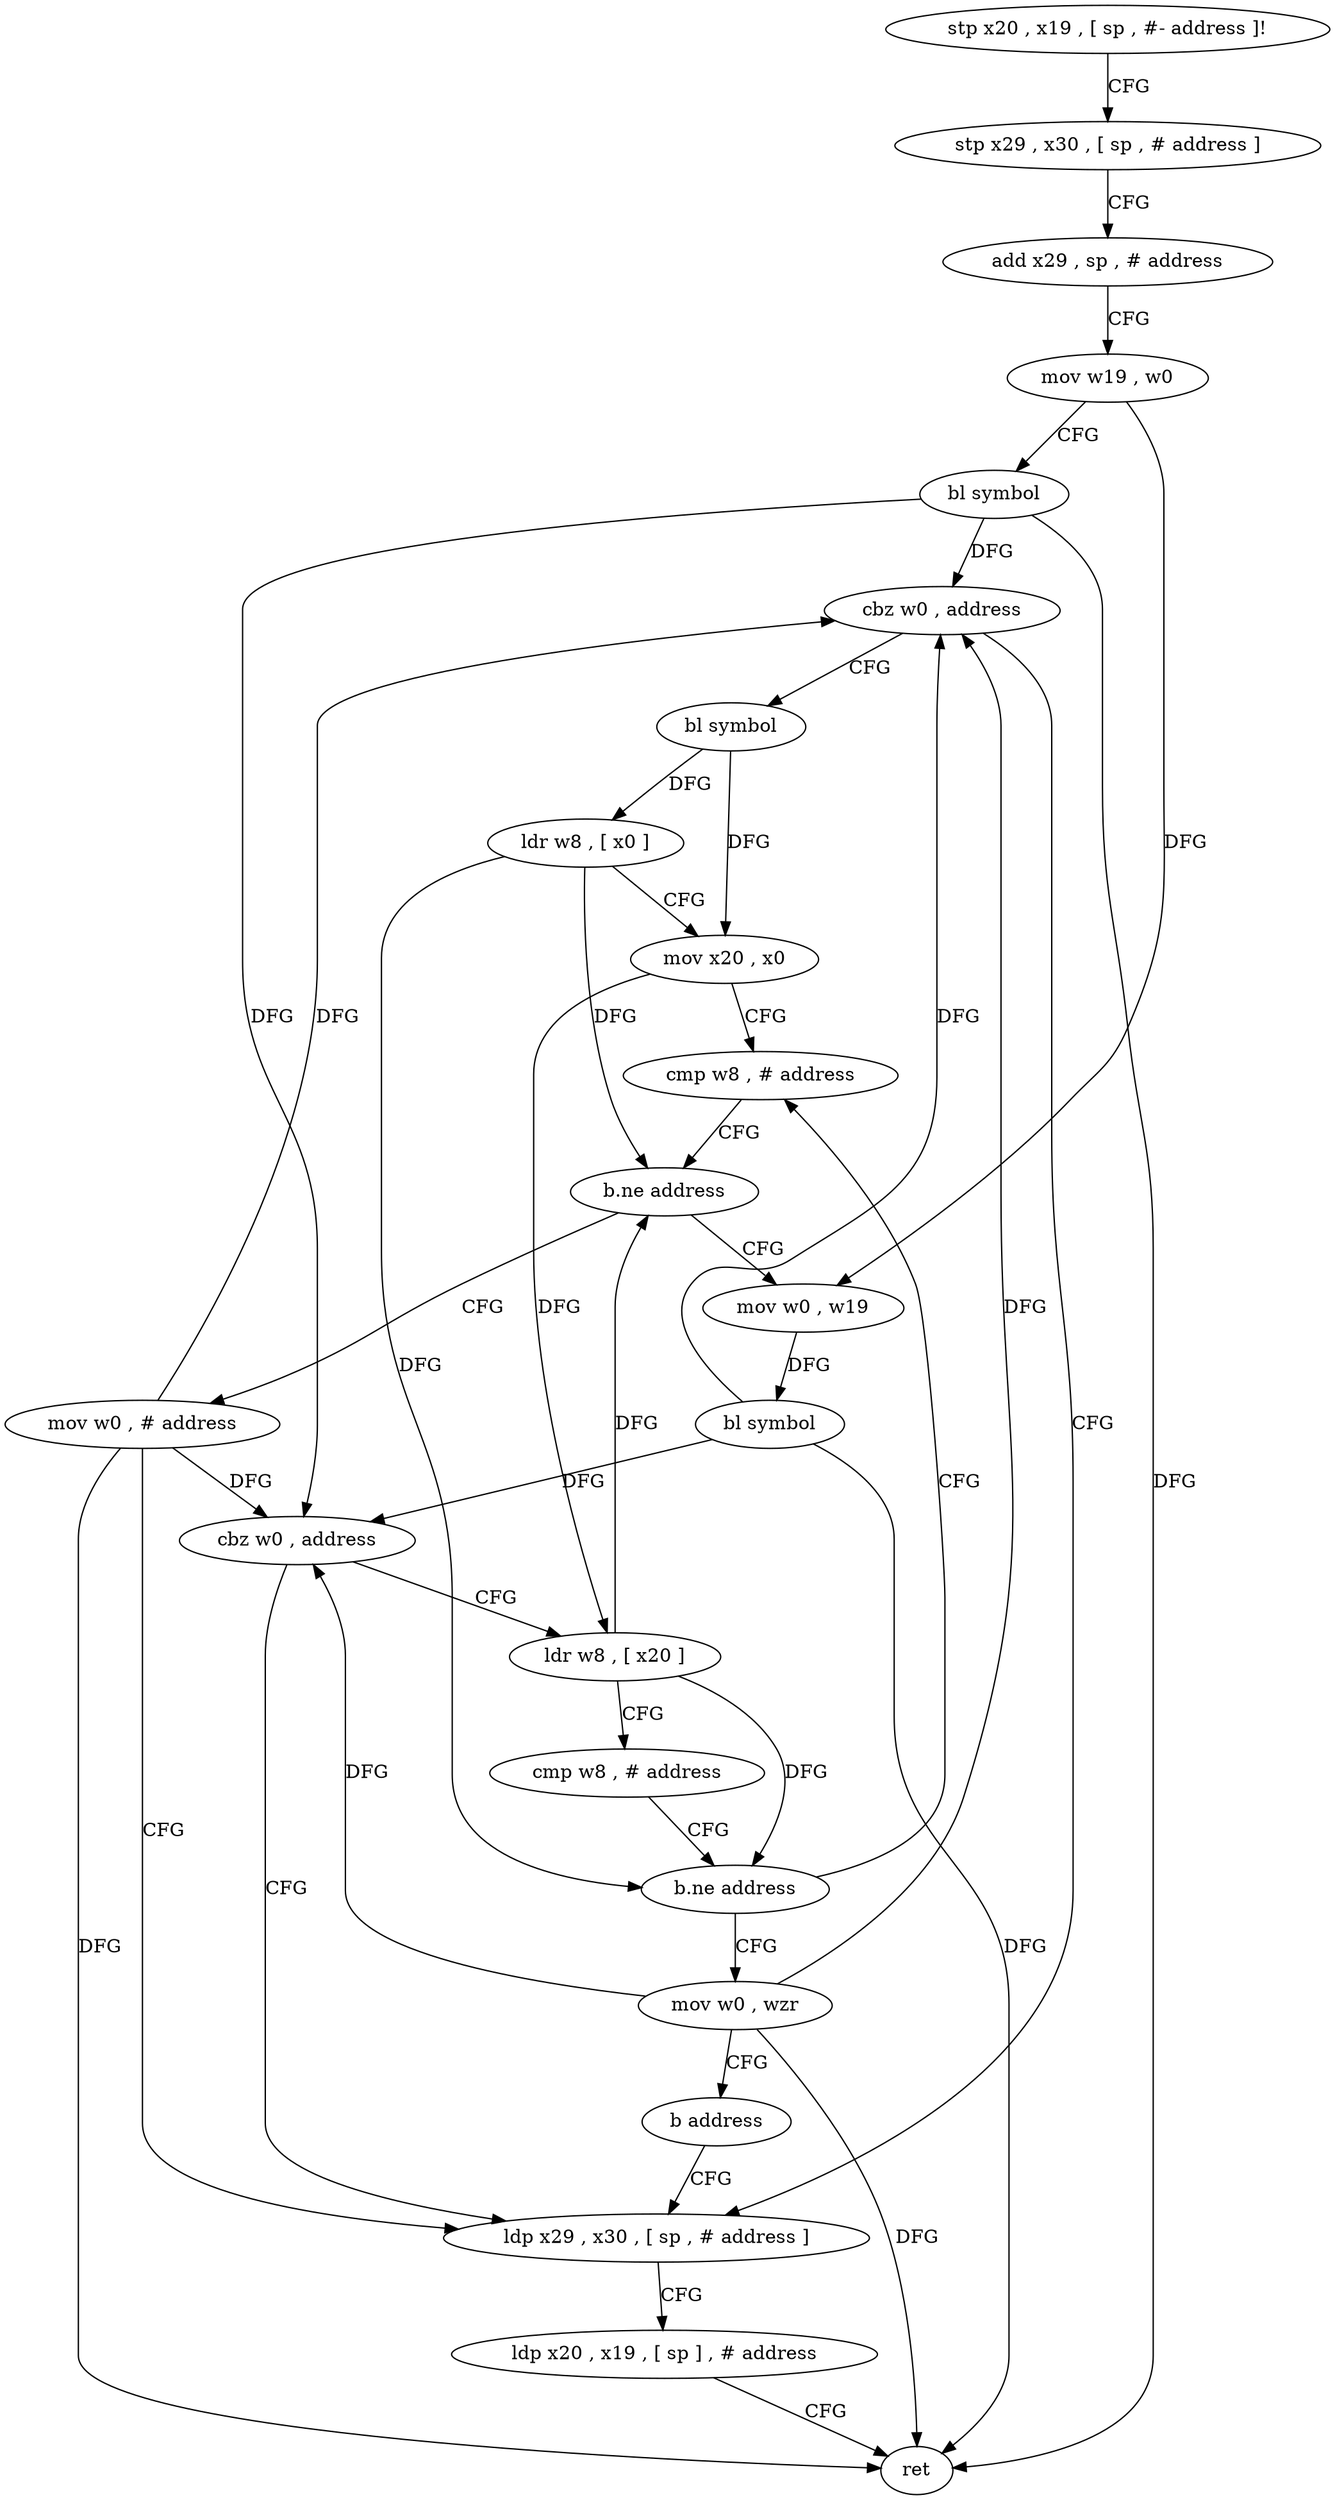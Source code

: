 digraph "func" {
"4212356" [label = "stp x20 , x19 , [ sp , #- address ]!" ]
"4212360" [label = "stp x29 , x30 , [ sp , # address ]" ]
"4212364" [label = "add x29 , sp , # address" ]
"4212368" [label = "mov w19 , w0" ]
"4212372" [label = "bl symbol" ]
"4212376" [label = "cbz w0 , address" ]
"4212436" [label = "ldp x29 , x30 , [ sp , # address ]" ]
"4212380" [label = "bl symbol" ]
"4212440" [label = "ldp x20 , x19 , [ sp ] , # address" ]
"4212444" [label = "ret" ]
"4212384" [label = "ldr w8 , [ x0 ]" ]
"4212388" [label = "mov x20 , x0" ]
"4212392" [label = "cmp w8 , # address" ]
"4212432" [label = "mov w0 , # address" ]
"4212400" [label = "mov w0 , w19" ]
"4212404" [label = "bl symbol" ]
"4212408" [label = "cbz w0 , address" ]
"4212412" [label = "ldr w8 , [ x20 ]" ]
"4212416" [label = "cmp w8 , # address" ]
"4212420" [label = "b.ne address" ]
"4212424" [label = "mov w0 , wzr" ]
"4212396" [label = "b.ne address" ]
"4212428" [label = "b address" ]
"4212356" -> "4212360" [ label = "CFG" ]
"4212360" -> "4212364" [ label = "CFG" ]
"4212364" -> "4212368" [ label = "CFG" ]
"4212368" -> "4212372" [ label = "CFG" ]
"4212368" -> "4212400" [ label = "DFG" ]
"4212372" -> "4212376" [ label = "DFG" ]
"4212372" -> "4212444" [ label = "DFG" ]
"4212372" -> "4212408" [ label = "DFG" ]
"4212376" -> "4212436" [ label = "CFG" ]
"4212376" -> "4212380" [ label = "CFG" ]
"4212436" -> "4212440" [ label = "CFG" ]
"4212380" -> "4212384" [ label = "DFG" ]
"4212380" -> "4212388" [ label = "DFG" ]
"4212440" -> "4212444" [ label = "CFG" ]
"4212384" -> "4212388" [ label = "CFG" ]
"4212384" -> "4212396" [ label = "DFG" ]
"4212384" -> "4212420" [ label = "DFG" ]
"4212388" -> "4212392" [ label = "CFG" ]
"4212388" -> "4212412" [ label = "DFG" ]
"4212392" -> "4212396" [ label = "CFG" ]
"4212432" -> "4212436" [ label = "CFG" ]
"4212432" -> "4212376" [ label = "DFG" ]
"4212432" -> "4212444" [ label = "DFG" ]
"4212432" -> "4212408" [ label = "DFG" ]
"4212400" -> "4212404" [ label = "DFG" ]
"4212404" -> "4212408" [ label = "DFG" ]
"4212404" -> "4212376" [ label = "DFG" ]
"4212404" -> "4212444" [ label = "DFG" ]
"4212408" -> "4212436" [ label = "CFG" ]
"4212408" -> "4212412" [ label = "CFG" ]
"4212412" -> "4212416" [ label = "CFG" ]
"4212412" -> "4212396" [ label = "DFG" ]
"4212412" -> "4212420" [ label = "DFG" ]
"4212416" -> "4212420" [ label = "CFG" ]
"4212420" -> "4212392" [ label = "CFG" ]
"4212420" -> "4212424" [ label = "CFG" ]
"4212424" -> "4212428" [ label = "CFG" ]
"4212424" -> "4212376" [ label = "DFG" ]
"4212424" -> "4212408" [ label = "DFG" ]
"4212424" -> "4212444" [ label = "DFG" ]
"4212396" -> "4212432" [ label = "CFG" ]
"4212396" -> "4212400" [ label = "CFG" ]
"4212428" -> "4212436" [ label = "CFG" ]
}
